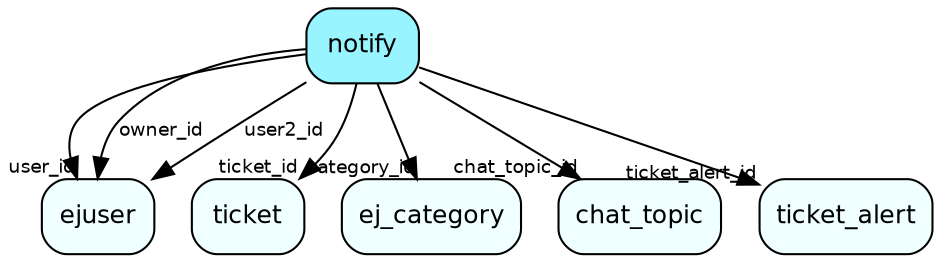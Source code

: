 digraph notify  {
node [shape = box style="rounded, filled" fontname = "Helvetica" fontsize = "12" ]
edge [fontname = "Helvetica" fontsize = "9"]

notify[fillcolor = "cadetblue1"]
ejuser[fillcolor = "azure1"]
ticket[fillcolor = "azure1"]
ej_category[fillcolor = "azure1"]
chat_topic[fillcolor = "azure1"]
ticket_alert[fillcolor = "azure1"]
notify -> ejuser [headlabel = "user_id"]
notify -> ejuser [label = "owner_id"]
notify -> ticket [headlabel = "ticket_id"]
notify -> ejuser [label = "user2_id"]
notify -> ej_category [headlabel = "category_id"]
notify -> chat_topic [headlabel = "chat_topic_id"]
notify -> ticket_alert [headlabel = "ticket_alert_id"]
}
